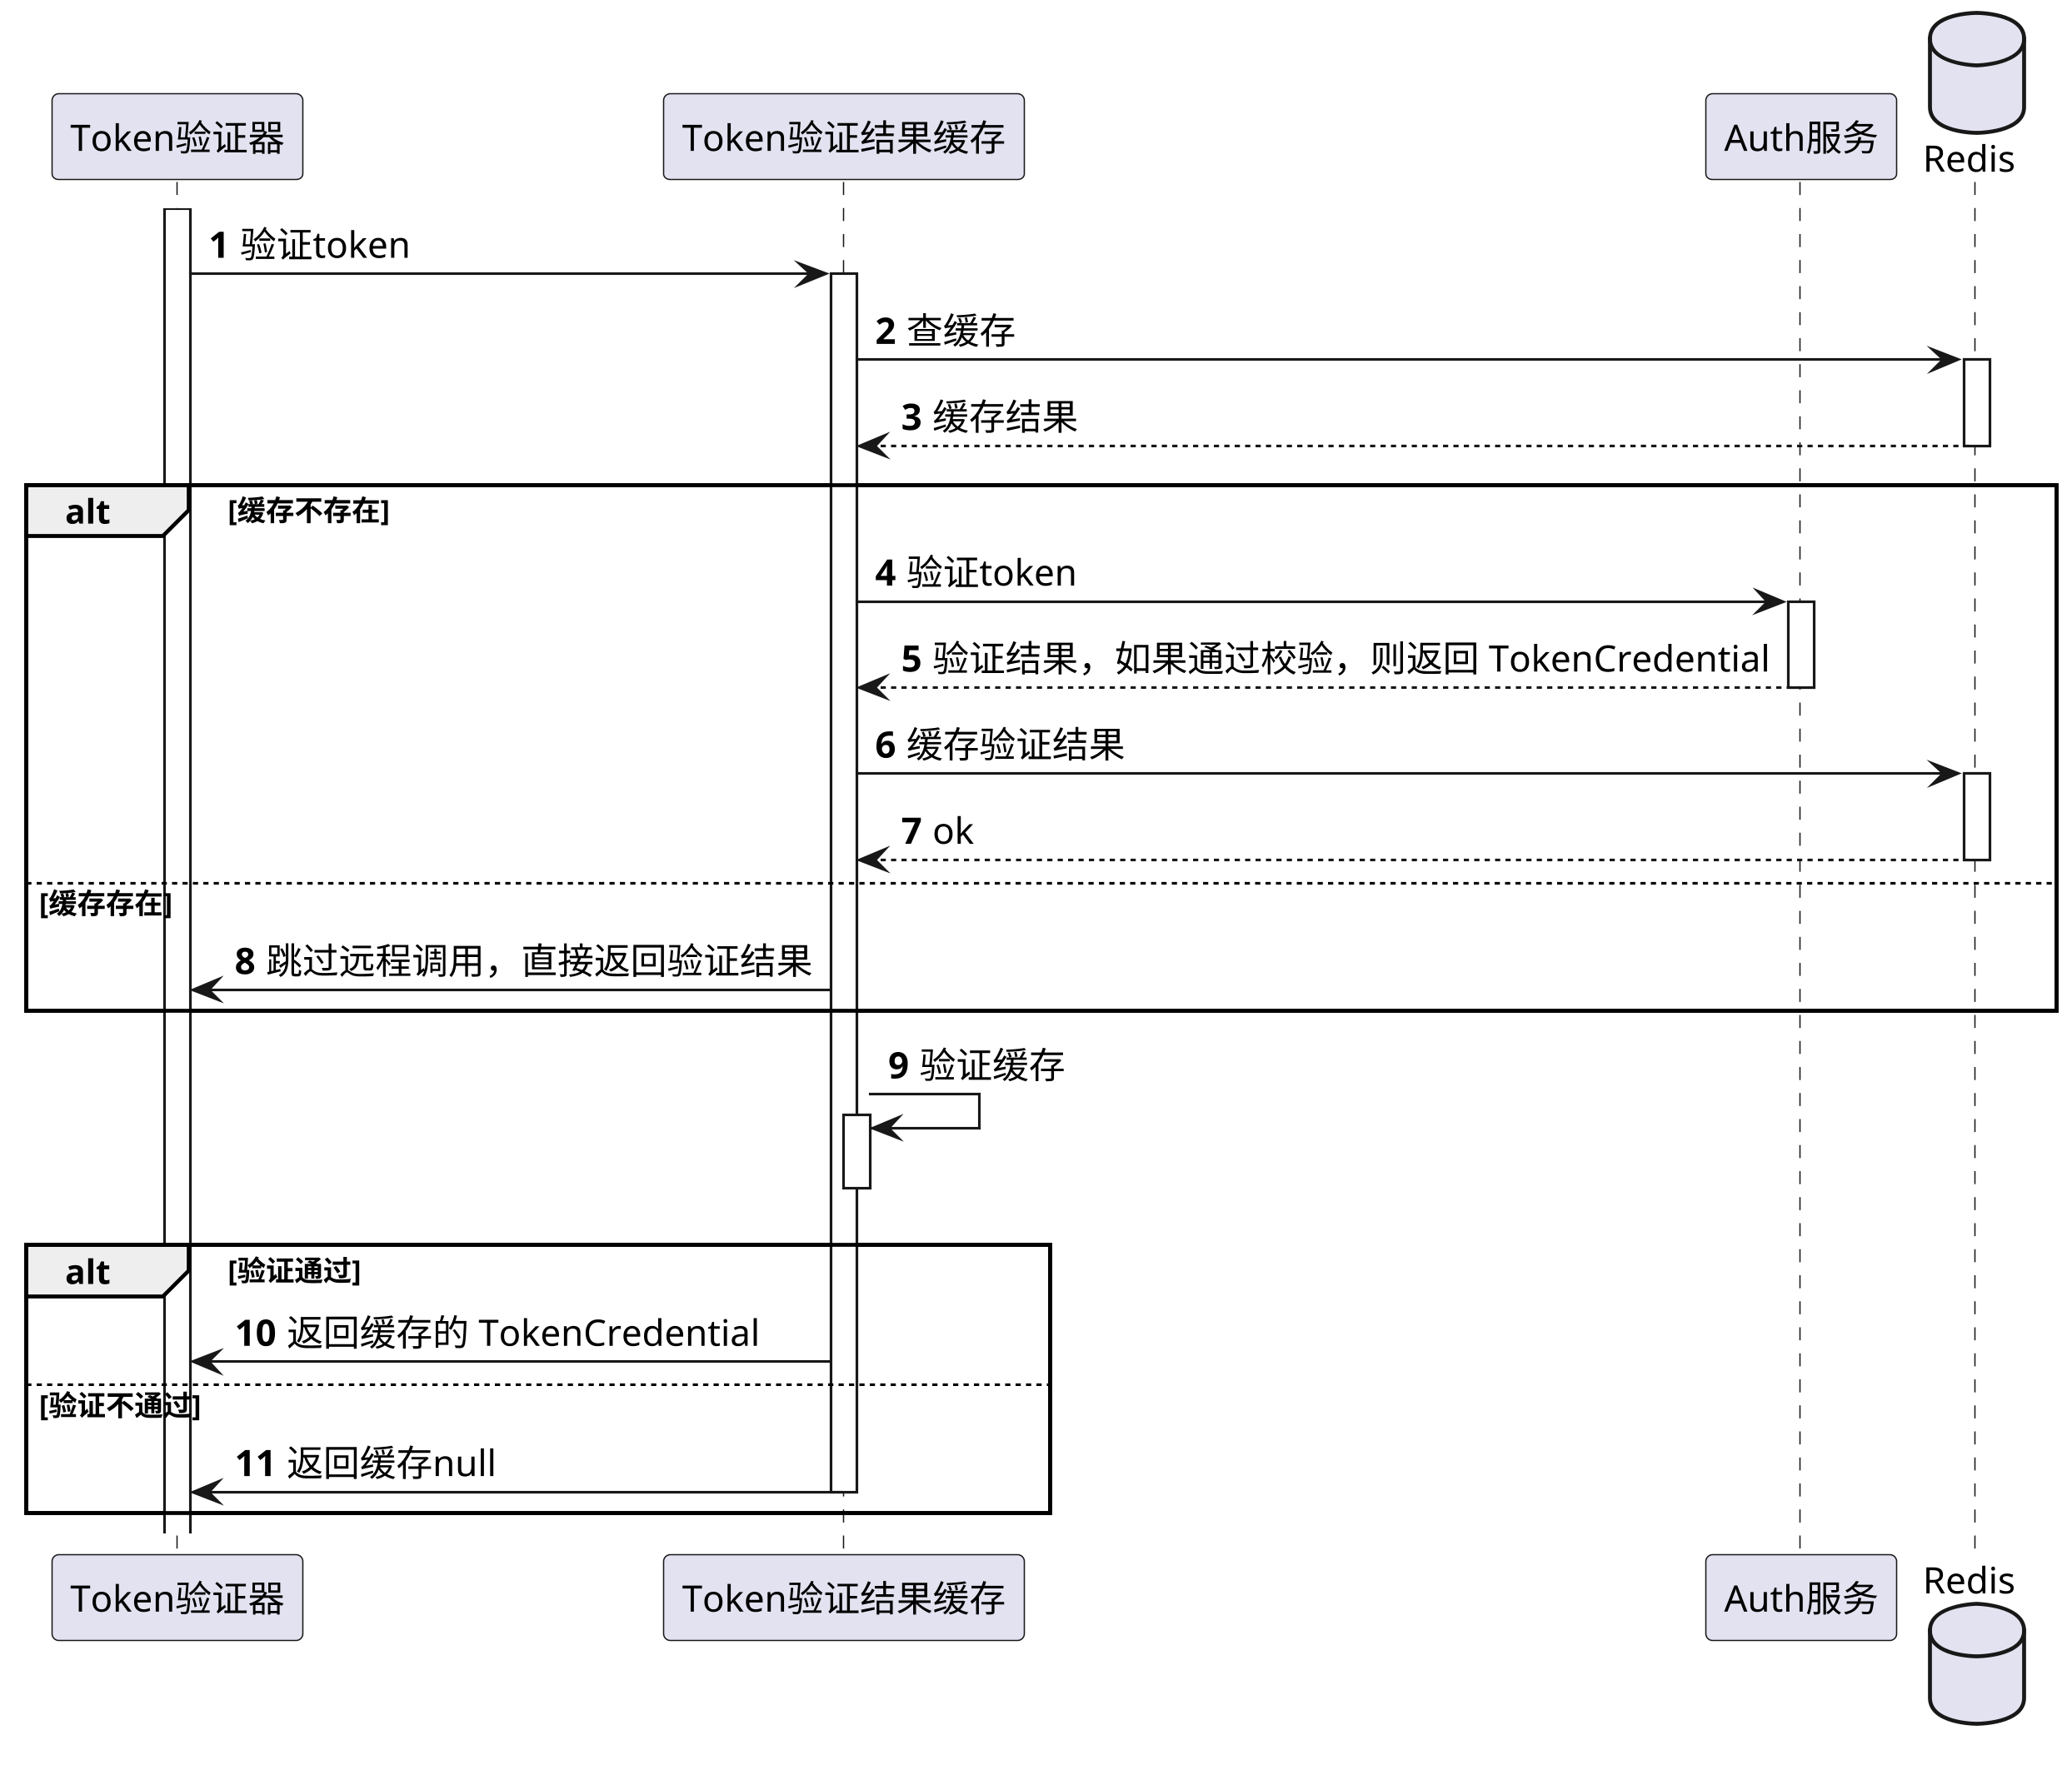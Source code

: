 @startuml
'https://plantuml.com/sequence-diagram

skinparam shadowing false
skinparam defaultFontName xfonts-wqy
skinparam dpi 300
skinparam activity  {
    DiamondFontSize 14
    ArrowFontSize 14
    FontSize 14
}
autonumber

participant Token验证器 as ICreentialVerifier
participant Token验证结果缓存 as ServerCredentialCacheHandler
participant Auth服务 as Auth
database Redis

activate ICreentialVerifier
ICreentialVerifier -> ServerCredentialCacheHandler ++: 验证token
ServerCredentialCacheHandler -> Redis ++:查缓存
return 缓存结果

alt 缓存不存在
    ServerCredentialCacheHandler -> Auth++: 验证token
    return 验证结果，如果通过校验，则返回 TokenCredential
    ServerCredentialCacheHandler -> Redis++:缓存验证结果
    return ok
else 缓存存在
    ICreentialVerifier <- ServerCredentialCacheHandler: 跳过远程调用，直接返回验证结果
end

ServerCredentialCacheHandler -> ServerCredentialCacheHandler ++--: 验证缓存
alt 验证通过
    ICreentialVerifier <- ServerCredentialCacheHandler: 返回缓存的 TokenCredential
else 验证不通过
    ICreentialVerifier <- ServerCredentialCacheHandler--: 返回缓存null
end

@enduml